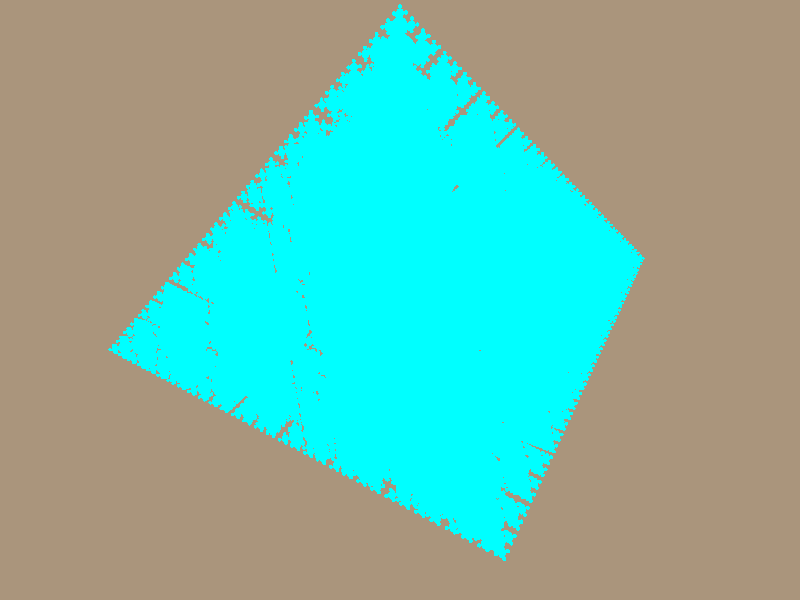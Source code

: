 // Persistence Of Vision Ray Tracer POV-Ray sample Scene
// by Chris Young
//    Based on a POV-Ray 3.0 file by
//    Sven Hilscher * 3D-Max usergroup germany
//    email: sven@rufus.central.de
// PYRAMID.POV demonstrates basic use of macros and local
// identifiers in recursive calls.  Creates a fractal
// pyramid from spheres.
//
// Note some spheres are redundant.  See PYRAMID2.POV
// for a version which eliminates duplicate spheres.
//
// -w320 -h240
// -w800 -h600 +a0.3

// Define the macro.  Parameters are:
//   X:  position of sphere
//   Y:  position of sphere
//   Z:  position of sphere
//   R:  radius of sphere
//   L:  level of recursion

#version 3.6;
global_settings {assumed_gamma 1.0}

#macro Pyramid(X,Y,Z,R,L)

  sphere { <X,Y,Z>,R}

  #if (L > 0)
    #local New_L = L - 1;
    #local New_R = R / 2;
    #local Pos   = New_R * 3;

    Pyramid(X+Pos,Y,Z,New_R,New_L)
    Pyramid(X-Pos,Y,Z,New_R,New_L)
    Pyramid(X,Y+Pos,Z,New_R,New_L)
    Pyramid(X,Y-Pos,Z,New_R,New_L)
    Pyramid(X,Y,Z+Pos,New_R,New_L)
    Pyramid(X,Y,Z-Pos,New_R,New_L)
  #end
#end

union {
  Pyramid(0,0,0,4,6)
  pigment { rgb <0,1,1> }
}

light_source { <20,200,100>, rgb 1 }

background { color rgb <.4, .3, .2> }

camera { location <5,17,19>
         look_at  <0,0,0>
}
